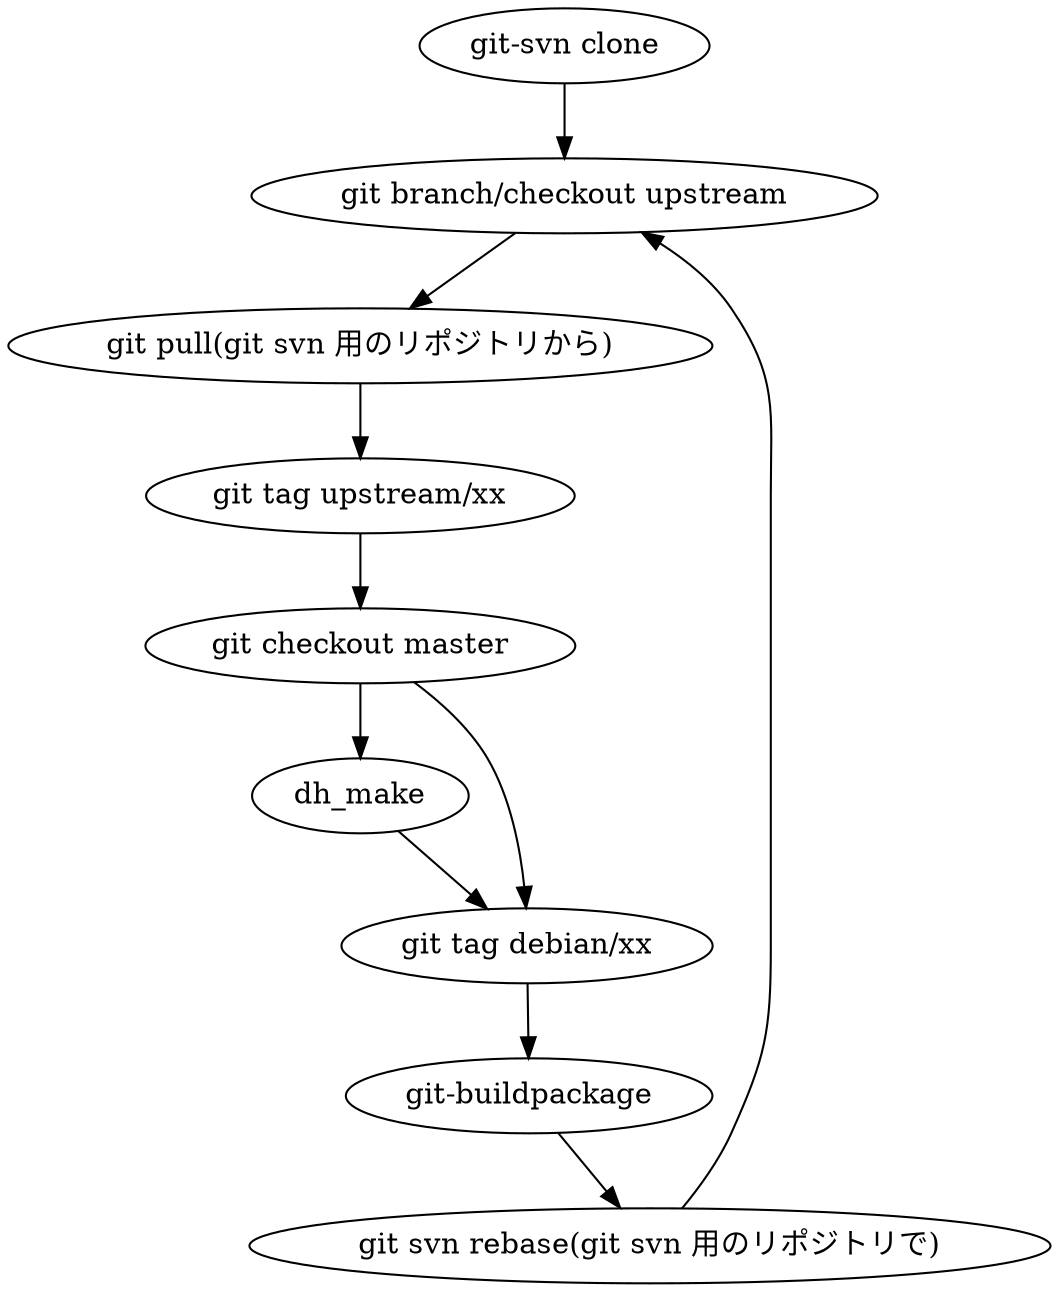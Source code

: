digraph "git-buildpackage-path" {
	/* graph [size = "10.0, 5.0"];*//*, rankdir = LR*/
	"git-svn clone" -> "git branch/checkout upstream";
	"git branch/checkout upstream" -> "git pull(git svn 用のリポジトリから)";
	"git pull(git svn 用のリポジトリから)" -> "git tag upstream/xx";
	"git tag upstream/xx" -> "git checkout master";
	"git checkout master" -> "dh_make"
	"git checkout master" -> "git tag debian/xx"
	"dh_make" -> "git tag debian/xx"
	"git tag debian/xx" -> "git-buildpackage"
	"git-buildpackage" -> "git svn rebase(git svn 用のリポジトリで)"
	"git svn rebase(git svn 用のリポジトリで)" -> "git branch/checkout upstream"
 }